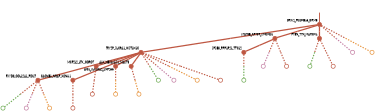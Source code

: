 strict digraph  {
graph[splines=false]; nodesep=0.7; rankdir=TB; ranksep=0.6; forcelabels=true; dpi=600; size=2.5;
0 [color="#be5742ff", fillcolor="#be5742ff", fixedsize=true, fontname=Lato, fontsize="12pt", height="0.25", label="", penwidth=3, shape=circle, style=filled, xlabel=GRIK2_PCDHB16_GRM8];
1 [color="#be5742ff", fillcolor="#be5742ff", fixedsize=true, fontname=Lato, fontsize="12pt", height="0.25", label="", penwidth=3, shape=circle, style=filled, xlabel=TRY2P_SLC9A1_HIST1H1C];
6 [color="#be5742ff", fillcolor="#be5742ff", fixedsize=true, fontname=Lato, fontsize="12pt", height="0.25", label="", penwidth=3, shape=circle, style=filled, xlabel=STAT5B_KRT39_SMCHD1];
9 [color="#be5742ff", fillcolor="#be5742ff", fixedsize=true, fontname=Lato, fontsize="12pt", height="0.25", label="", penwidth=3, shape=circle, style=filled, xlabel=PTEN_TTN_MARCH1];
14 [color="#c27ba0ff", fillcolor="#c27ba0ff", fixedsize=true, fontname=Lato, fontsize="12pt", height="0.25", label="", penwidth=3, shape=circle, style=solid, xlabel=""];
18 [color="#e69138ff", fillcolor="#e69138ff", fixedsize=true, fontname=Lato, fontsize="12pt", height="0.25", label="", penwidth=3, shape=circle, style=solid, xlabel=""];
2 [color="#be5742ff", fillcolor="#be5742ff", fixedsize=true, fontname=Lato, fontsize="12pt", height="0.25", label="", penwidth=3, shape=circle, style=filled, xlabel=FXYD3_COL12A1_PDILT];
3 [color="#be5742ff", fillcolor="#be5742ff", fixedsize=true, fontname=Lato, fontsize="12pt", height="0.25", label="", penwidth=3, shape=circle, style=filled, xlabel=CACNB1_NRAP_KCNU1];
5 [color="#be5742ff", fillcolor="#be5742ff", fixedsize=true, fontname=Lato, fontsize="12pt", height="0.25", label="", penwidth=3, shape=circle, style=filled, xlabel=MCF2L2_LTK_CORO7];
7 [color="#be5742ff", fillcolor="#be5742ff", fixedsize=true, fontname=Lato, fontsize="12pt", height="0.25", label="", penwidth=3, shape=circle, style=filled, xlabel=AIG1_SLC15A2_ZNF266];
8 [color="#be5742ff", fillcolor="#be5742ff", fixedsize=true, fontname=Lato, fontsize="12pt", height="0.25", label="", penwidth=3, shape=circle, style=filled, xlabel="ALK_HEXA-AS1_MAST3"];
10 [color="#6aa84fff", fillcolor="#6aa84fff", fixedsize=true, fontname=Lato, fontsize="12pt", height="0.25", label="", penwidth=3, shape=circle, style=solid, xlabel=""];
15 [color="#c27ba0ff", fillcolor="#c27ba0ff", fixedsize=true, fontname=Lato, fontsize="12pt", height="0.25", label="", penwidth=3, shape=circle, style=solid, xlabel=""];
19 [color="#e69138ff", fillcolor="#e69138ff", fixedsize=true, fontname=Lato, fontsize="12pt", height="0.25", label="", penwidth=3, shape=circle, style=solid, xlabel=""];
23 [color="#be5742ff", fillcolor="#be5742ff", fixedsize=true, fontname=Lato, fontsize="12pt", height="0.25", label="", penwidth=3, shape=circle, style=solid, xlabel=""];
11 [color="#6aa84fff", fillcolor="#6aa84fff", fixedsize=true, fontname=Lato, fontsize="12pt", height="0.25", label="", penwidth=3, shape=circle, style=solid, xlabel=""];
16 [color="#c27ba0ff", fillcolor="#c27ba0ff", fixedsize=true, fontname=Lato, fontsize="12pt", height="0.25", label="", penwidth=3, shape=circle, style=solid, xlabel=""];
20 [color="#e69138ff", fillcolor="#e69138ff", fixedsize=true, fontname=Lato, fontsize="12pt", height="0.25", label="", penwidth=3, shape=circle, style=solid, xlabel=""];
24 [color="#be5742ff", fillcolor="#be5742ff", fixedsize=true, fontname=Lato, fontsize="12pt", height="0.25", label="", penwidth=3, shape=circle, style=solid, xlabel=""];
4 [color="#be5742ff", fillcolor="#be5742ff", fixedsize=true, fontname=Lato, fontsize="12pt", height="0.25", label="", penwidth=3, shape=circle, style=filled, xlabel=SPSB3_PPP1R21_TTC12];
12 [color="#6aa84fff", fillcolor="#6aa84fff", fixedsize=true, fontname=Lato, fontsize="12pt", height="0.25", label="", penwidth=3, shape=circle, style=solid, xlabel=""];
25 [color="#be5742ff", fillcolor="#be5742ff", fixedsize=true, fontname=Lato, fontsize="12pt", height="0.25", label="", penwidth=3, shape=circle, style=solid, xlabel=""];
17 [color="#c27ba0ff", fillcolor="#c27ba0ff", fixedsize=true, fontname=Lato, fontsize="12pt", height="0.25", label="", penwidth=3, shape=circle, style=solid, xlabel=""];
26 [color="#be5742ff", fillcolor="#be5742ff", fixedsize=true, fontname=Lato, fontsize="12pt", height="0.25", label="", penwidth=3, shape=circle, style=solid, xlabel=""];
21 [color="#e69138ff", fillcolor="#e69138ff", fixedsize=true, fontname=Lato, fontsize="12pt", height="0.25", label="", penwidth=3, shape=circle, style=solid, xlabel=""];
22 [color="#e69138ff", fillcolor="#e69138ff", fixedsize=true, fontname=Lato, fontsize="12pt", height="0.25", label="", penwidth=3, shape=circle, style=solid, xlabel=""];
13 [color="#6aa84fff", fillcolor="#6aa84fff", fixedsize=true, fontname=Lato, fontsize="12pt", height="0.25", label="", penwidth=3, shape=circle, style=solid, xlabel=""];
27 [color="#be5742ff", fillcolor="#be5742ff", fixedsize=true, fontname=Lato, fontsize="12pt", height="0.25", label="", penwidth=3, shape=circle, style=solid, xlabel=""];
normal [label="", penwidth=3, style=invis, xlabel=GRIK2_PCDHB16_GRM8];
0 -> 1  [arrowsize=0, color="#be5742ff;0.5:#be5742ff", minlen="2.0", penwidth="5.5", style=solid];
0 -> 6  [arrowsize=0, color="#be5742ff;0.5:#be5742ff", minlen="1.1999999284744263", penwidth="5.5", style=solid];
0 -> 9  [arrowsize=0, color="#be5742ff;0.5:#be5742ff", minlen="1.0", penwidth="5.5", style=solid];
0 -> 14  [arrowsize=0, color="#be5742ff;0.5:#c27ba0ff", minlen="2.0", penwidth=5, style=dashed];
0 -> 18  [arrowsize=0, color="#be5742ff;0.5:#e69138ff", minlen="2.0", penwidth=5, style=dashed];
1 -> 2  [arrowsize=0, color="#be5742ff;0.5:#be5742ff", minlen="2.0", penwidth="5.5", style=solid];
1 -> 3  [arrowsize=0, color="#be5742ff;0.5:#be5742ff", minlen="2.0", penwidth="5.5", style=solid];
1 -> 5  [arrowsize=0, color="#be5742ff;0.5:#be5742ff", minlen="1.399999976158142", penwidth="5.5", style=solid];
1 -> 7  [arrowsize=0, color="#be5742ff;0.5:#be5742ff", minlen="1.1999999284744263", penwidth="5.5", style=solid];
1 -> 8  [arrowsize=0, color="#be5742ff;0.5:#be5742ff", minlen="1.1999999284744263", penwidth="5.5", style=solid];
1 -> 10  [arrowsize=0, color="#be5742ff;0.5:#6aa84fff", minlen="2.0", penwidth=5, style=dashed];
1 -> 15  [arrowsize=0, color="#be5742ff;0.5:#c27ba0ff", minlen="2.0", penwidth=5, style=dashed];
1 -> 19  [arrowsize=0, color="#be5742ff;0.5:#e69138ff", minlen="2.0", penwidth=5, style=dashed];
1 -> 23  [arrowsize=0, color="#be5742ff;0.5:#be5742ff", minlen="2.0", penwidth=5, style=dashed];
6 -> 4  [arrowsize=0, color="#be5742ff;0.5:#be5742ff", minlen="1.7999999523162842", penwidth="5.5", style=solid];
6 -> 17  [arrowsize=0, color="#be5742ff;0.5:#c27ba0ff", minlen="2.0", penwidth=5, style=dashed];
6 -> 26  [arrowsize=0, color="#be5742ff;0.5:#be5742ff", minlen="2.0", penwidth=5, style=dashed];
9 -> 13  [arrowsize=0, color="#be5742ff;0.5:#6aa84fff", minlen="2.0", penwidth=5, style=dashed];
9 -> 27  [arrowsize=0, color="#be5742ff;0.5:#be5742ff", minlen="2.0", penwidth=5, style=dashed];
2 -> 11  [arrowsize=0, color="#be5742ff;0.5:#6aa84fff", minlen="2.0", penwidth=5, style=dashed];
2 -> 16  [arrowsize=0, color="#be5742ff;0.5:#c27ba0ff", minlen="2.0", penwidth=5, style=dashed];
2 -> 20  [arrowsize=0, color="#be5742ff;0.5:#e69138ff", minlen="2.0", penwidth=5, style=dashed];
3 -> 24  [arrowsize=0, color="#be5742ff;0.5:#be5742ff", minlen="2.0", penwidth=5, style=dashed];
5 -> 25  [arrowsize=0, color="#be5742ff;0.5:#be5742ff", minlen="2.0", penwidth=5, style=dashed];
7 -> 21  [arrowsize=0, color="#be5742ff;0.5:#e69138ff", minlen="2.0", penwidth=5, style=dashed];
8 -> 22  [arrowsize=0, color="#be5742ff;0.5:#e69138ff", minlen="2.0", penwidth=5, style=dashed];
4 -> 12  [arrowsize=0, color="#be5742ff;0.5:#6aa84fff", minlen="2.0", penwidth=5, style=dashed];
normal -> 0  [arrowsize=0, color="#be5742ff", label="", penwidth=4, style=solid];
}
